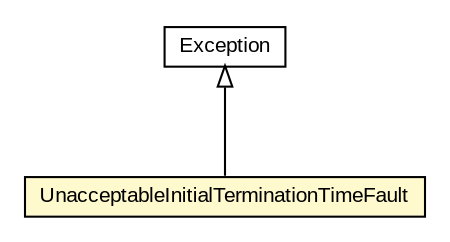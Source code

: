 #!/usr/local/bin/dot
#
# Class diagram 
# Generated by UMLGraph version R5_6-24-gf6e263 (http://www.umlgraph.org/)
#

digraph G {
	edge [fontname="arial",fontsize=10,labelfontname="arial",labelfontsize=10];
	node [fontname="arial",fontsize=10,shape=plaintext];
	nodesep=0.25;
	ranksep=0.5;
	// org.oasis_open.docs.wsn.brw_2.UnacceptableInitialTerminationTimeFault
	c1252540 [label=<<table title="org.oasis_open.docs.wsn.brw_2.UnacceptableInitialTerminationTimeFault" border="0" cellborder="1" cellspacing="0" cellpadding="2" port="p" bgcolor="lemonChiffon" href="./UnacceptableInitialTerminationTimeFault.html">
		<tr><td><table border="0" cellspacing="0" cellpadding="1">
<tr><td align="center" balign="center"> UnacceptableInitialTerminationTimeFault </td></tr>
		</table></td></tr>
		</table>>, URL="./UnacceptableInitialTerminationTimeFault.html", fontname="arial", fontcolor="black", fontsize=10.0];
	//org.oasis_open.docs.wsn.brw_2.UnacceptableInitialTerminationTimeFault extends java.lang.Exception
	c1253669:p -> c1252540:p [dir=back,arrowtail=empty];
	// java.lang.Exception
	c1253669 [label=<<table title="java.lang.Exception" border="0" cellborder="1" cellspacing="0" cellpadding="2" port="p" href="http://java.sun.com/j2se/1.4.2/docs/api/java/lang/Exception.html">
		<tr><td><table border="0" cellspacing="0" cellpadding="1">
<tr><td align="center" balign="center"> Exception </td></tr>
		</table></td></tr>
		</table>>, URL="http://java.sun.com/j2se/1.4.2/docs/api/java/lang/Exception.html", fontname="arial", fontcolor="black", fontsize=10.0];
}


